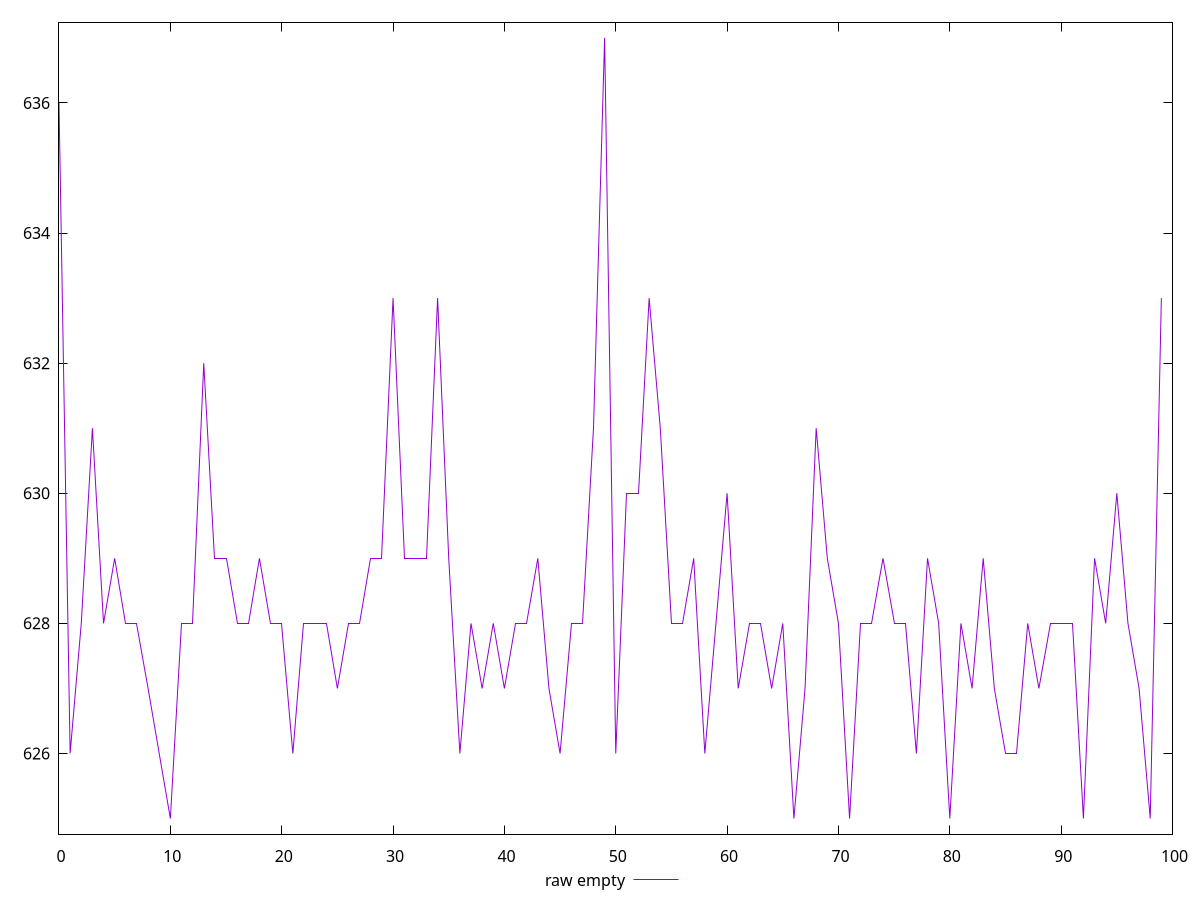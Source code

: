 $_rawEmpty <<EOF
636
626
628
631
628
629
628
628
627
626
625
628
628
632
629
629
628
628
629
628
628
626
628
628
628
627
628
628
629
629
633
629
629
629
633
629
626
628
627
628
627
628
628
629
627
626
628
628
631
637
626
630
630
633
631
628
628
629
626
628
630
627
628
628
627
628
625
627
631
629
628
625
628
628
629
628
628
626
629
628
625
628
627
629
627
626
626
628
627
628
628
628
625
629
628
630
628
627
625
633
EOF
set key outside below
set terminal pngcairo
set output "report_00006_2020-11-02T20-21-41.718Z/metrics/empty//raw.png"
set yrange [624.76:637.24]
plot $_rawEmpty title "raw empty" with line ,